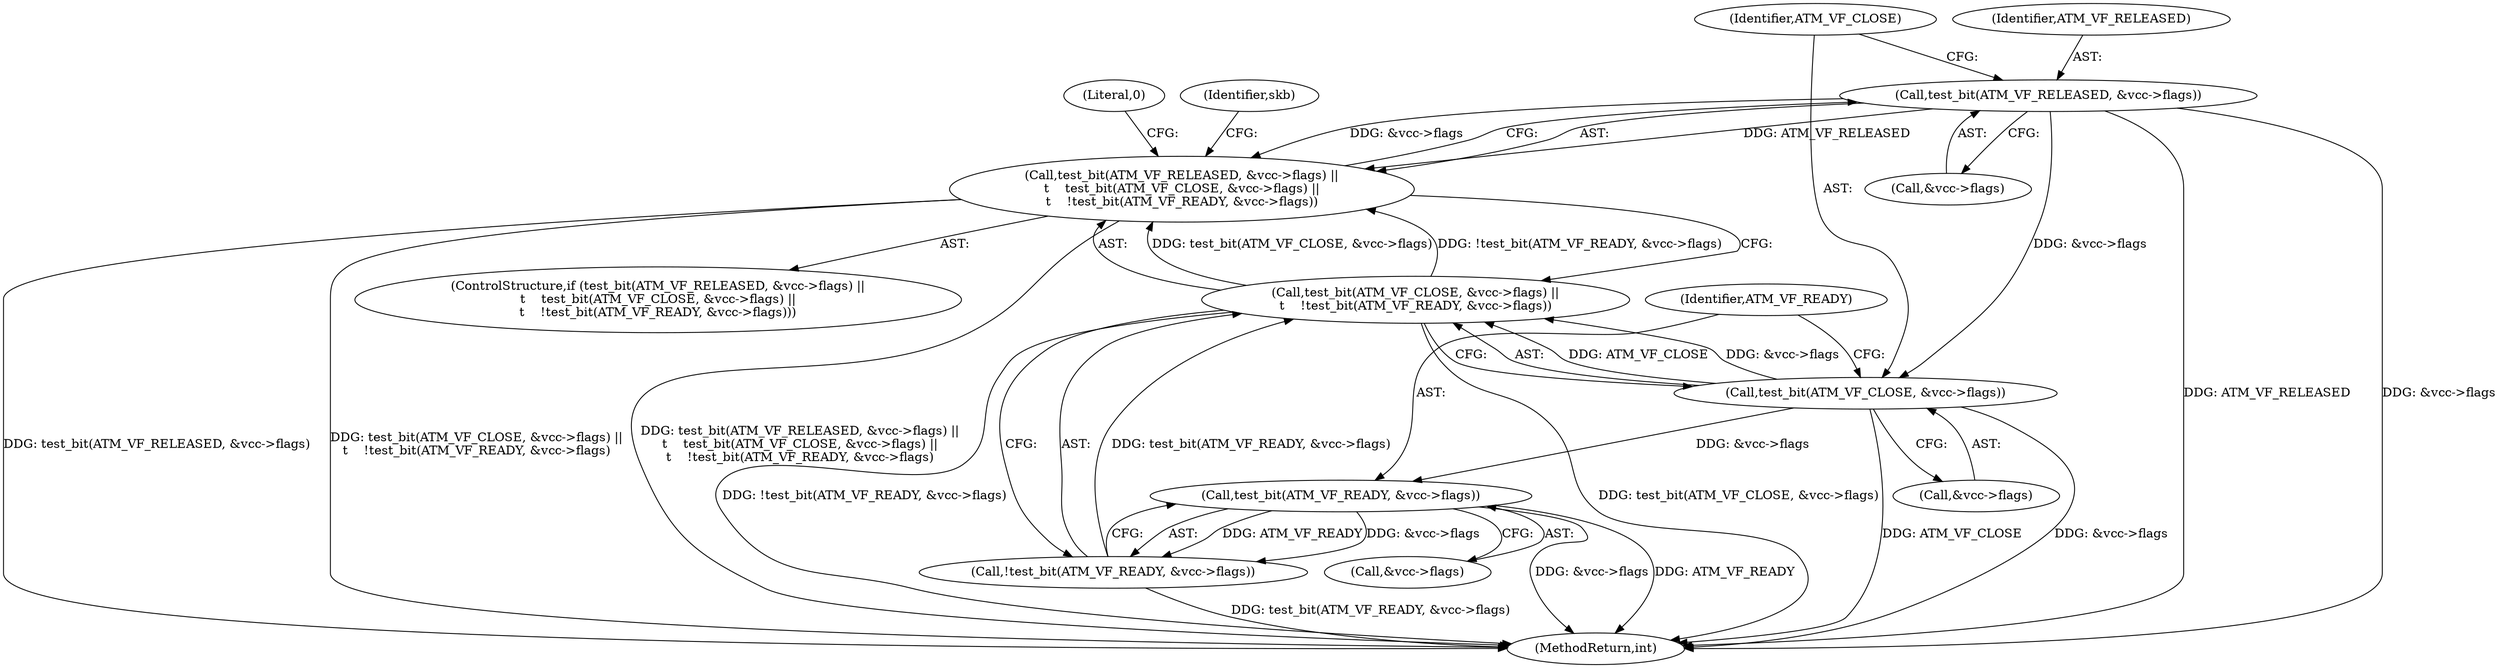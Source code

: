 digraph "0_linux_f3d3342602f8bcbf37d7c46641cb9bca7618eb1c_4@pointer" {
"1000147" [label="(Call,test_bit(ATM_VF_RELEASED, &vcc->flags))"];
"1000146" [label="(Call,test_bit(ATM_VF_RELEASED, &vcc->flags) ||\n\t    test_bit(ATM_VF_CLOSE, &vcc->flags) ||\n\t    !test_bit(ATM_VF_READY, &vcc->flags))"];
"1000154" [label="(Call,test_bit(ATM_VF_CLOSE, &vcc->flags))"];
"1000153" [label="(Call,test_bit(ATM_VF_CLOSE, &vcc->flags) ||\n\t    !test_bit(ATM_VF_READY, &vcc->flags))"];
"1000161" [label="(Call,test_bit(ATM_VF_READY, &vcc->flags))"];
"1000160" [label="(Call,!test_bit(ATM_VF_READY, &vcc->flags))"];
"1000145" [label="(ControlStructure,if (test_bit(ATM_VF_RELEASED, &vcc->flags) ||\n\t    test_bit(ATM_VF_CLOSE, &vcc->flags) ||\n\t    !test_bit(ATM_VF_READY, &vcc->flags)))"];
"1000168" [label="(Literal,0)"];
"1000149" [label="(Call,&vcc->flags)"];
"1000156" [label="(Call,&vcc->flags)"];
"1000154" [label="(Call,test_bit(ATM_VF_CLOSE, &vcc->flags))"];
"1000153" [label="(Call,test_bit(ATM_VF_CLOSE, &vcc->flags) ||\n\t    !test_bit(ATM_VF_READY, &vcc->flags))"];
"1000162" [label="(Identifier,ATM_VF_READY)"];
"1000161" [label="(Call,test_bit(ATM_VF_READY, &vcc->flags))"];
"1000155" [label="(Identifier,ATM_VF_CLOSE)"];
"1000160" [label="(Call,!test_bit(ATM_VF_READY, &vcc->flags))"];
"1000148" [label="(Identifier,ATM_VF_RELEASED)"];
"1000170" [label="(Identifier,skb)"];
"1000146" [label="(Call,test_bit(ATM_VF_RELEASED, &vcc->flags) ||\n\t    test_bit(ATM_VF_CLOSE, &vcc->flags) ||\n\t    !test_bit(ATM_VF_READY, &vcc->flags))"];
"1000163" [label="(Call,&vcc->flags)"];
"1000147" [label="(Call,test_bit(ATM_VF_RELEASED, &vcc->flags))"];
"1000245" [label="(MethodReturn,int)"];
"1000147" -> "1000146"  [label="AST: "];
"1000147" -> "1000149"  [label="CFG: "];
"1000148" -> "1000147"  [label="AST: "];
"1000149" -> "1000147"  [label="AST: "];
"1000155" -> "1000147"  [label="CFG: "];
"1000146" -> "1000147"  [label="CFG: "];
"1000147" -> "1000245"  [label="DDG: &vcc->flags"];
"1000147" -> "1000245"  [label="DDG: ATM_VF_RELEASED"];
"1000147" -> "1000146"  [label="DDG: ATM_VF_RELEASED"];
"1000147" -> "1000146"  [label="DDG: &vcc->flags"];
"1000147" -> "1000154"  [label="DDG: &vcc->flags"];
"1000146" -> "1000145"  [label="AST: "];
"1000146" -> "1000153"  [label="CFG: "];
"1000153" -> "1000146"  [label="AST: "];
"1000168" -> "1000146"  [label="CFG: "];
"1000170" -> "1000146"  [label="CFG: "];
"1000146" -> "1000245"  [label="DDG: test_bit(ATM_VF_CLOSE, &vcc->flags) ||\n\t    !test_bit(ATM_VF_READY, &vcc->flags)"];
"1000146" -> "1000245"  [label="DDG: test_bit(ATM_VF_RELEASED, &vcc->flags) ||\n\t    test_bit(ATM_VF_CLOSE, &vcc->flags) ||\n\t    !test_bit(ATM_VF_READY, &vcc->flags)"];
"1000146" -> "1000245"  [label="DDG: test_bit(ATM_VF_RELEASED, &vcc->flags)"];
"1000153" -> "1000146"  [label="DDG: test_bit(ATM_VF_CLOSE, &vcc->flags)"];
"1000153" -> "1000146"  [label="DDG: !test_bit(ATM_VF_READY, &vcc->flags)"];
"1000154" -> "1000153"  [label="AST: "];
"1000154" -> "1000156"  [label="CFG: "];
"1000155" -> "1000154"  [label="AST: "];
"1000156" -> "1000154"  [label="AST: "];
"1000162" -> "1000154"  [label="CFG: "];
"1000153" -> "1000154"  [label="CFG: "];
"1000154" -> "1000245"  [label="DDG: &vcc->flags"];
"1000154" -> "1000245"  [label="DDG: ATM_VF_CLOSE"];
"1000154" -> "1000153"  [label="DDG: ATM_VF_CLOSE"];
"1000154" -> "1000153"  [label="DDG: &vcc->flags"];
"1000154" -> "1000161"  [label="DDG: &vcc->flags"];
"1000153" -> "1000160"  [label="CFG: "];
"1000160" -> "1000153"  [label="AST: "];
"1000153" -> "1000245"  [label="DDG: test_bit(ATM_VF_CLOSE, &vcc->flags)"];
"1000153" -> "1000245"  [label="DDG: !test_bit(ATM_VF_READY, &vcc->flags)"];
"1000160" -> "1000153"  [label="DDG: test_bit(ATM_VF_READY, &vcc->flags)"];
"1000161" -> "1000160"  [label="AST: "];
"1000161" -> "1000163"  [label="CFG: "];
"1000162" -> "1000161"  [label="AST: "];
"1000163" -> "1000161"  [label="AST: "];
"1000160" -> "1000161"  [label="CFG: "];
"1000161" -> "1000245"  [label="DDG: &vcc->flags"];
"1000161" -> "1000245"  [label="DDG: ATM_VF_READY"];
"1000161" -> "1000160"  [label="DDG: ATM_VF_READY"];
"1000161" -> "1000160"  [label="DDG: &vcc->flags"];
"1000160" -> "1000245"  [label="DDG: test_bit(ATM_VF_READY, &vcc->flags)"];
}
